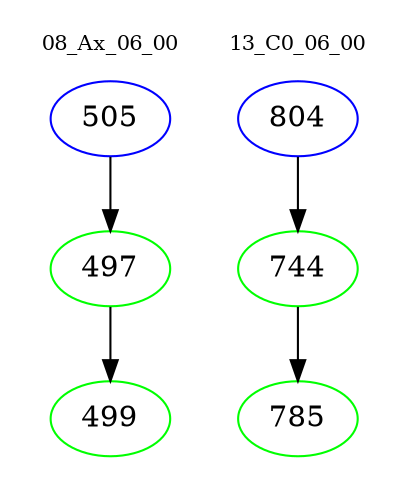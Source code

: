 digraph{
subgraph cluster_0 {
color = white
label = "08_Ax_06_00";
fontsize=10;
T0_505 [label="505", color="blue"]
T0_505 -> T0_497 [color="black"]
T0_497 [label="497", color="green"]
T0_497 -> T0_499 [color="black"]
T0_499 [label="499", color="green"]
}
subgraph cluster_1 {
color = white
label = "13_C0_06_00";
fontsize=10;
T1_804 [label="804", color="blue"]
T1_804 -> T1_744 [color="black"]
T1_744 [label="744", color="green"]
T1_744 -> T1_785 [color="black"]
T1_785 [label="785", color="green"]
}
}
